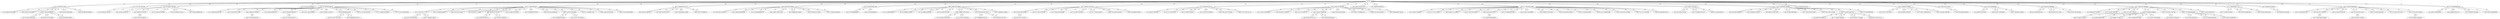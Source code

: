 graph {
n0 [label="n0 (0.0)"];
n1 [label="n1 (3.635625720024109)"];
n2 [label="n2 (3.0484936237335205)"];
n3 [label="n3 (3.604967474937439)"];
n4 [label="n4 (3.7246798276901245)"];
n5 [label="n5 (2.1467994451522827)"];
n6 [label="n6 (3.6941163539886475)"];
n7 [label="n7 (4.121180891990662)"];
n8 [label="n8 (3.757227301597595)"];
n9 [label="n9 (3.1420888900756836)"];
n10 [label="n10 (3.8023393154144287)"];
n11 [label="n11 (4.548034429550171)"];
n12 [label="n12 (2.720451235771179)"];
n13 [label="n13 (3.339097738265991)"];
n14 [label="n14 (3.257771611213684)"];
n15 [label="n15 (3.7040117979049683)"];
n16 [label="n16 (3.6185717582702637)"];
n17 [label="n17 (3.5280239582061768)"];
n18 [label="n18 (3.555262565612793)"];
n19 [label="n19 (4.217660903930664)"];
n20 [label="n20 (4.913357377052307)"];
n21 [label="n21 (3.427149176597595)"];
n22 [label="n22 (2.5706868171691895)"];
n23 [label="n23 (3.909052848815918)"];
n24 [label="n24 (3.724485397338867)"];
n25 [label="n25 (3.9547451734542847)"];
n26 [label="n26 (4.013194441795349)"];
n27 [label="n27 (3.5726423263549805)"];
n28 [label="n28 (3.5352813005447388)"];
n29 [label="n29 (3.9433422088623047)"];
n30 [label="n30 (3.2680280208587646)"];
n31 [label="n31 (3.555786609649658)"];
n32 [label="n32 (4.753921985626221)"];
n33 [label="n33 (3.6003178358078003)"];
n34 [label="n34 (3.847001552581787)"];
n35 [label="n35 (4.554383397102356)"];
n36 [label="n36 (3.4605257511138916)"];
n37 [label="n37 (3.998069405555725)"];
n38 [label="n38 (1.9770992994308472)"];
n39 [label="n39 (3.2244597673416138)"];
n40 [label="n40 (2.887106418609619)"];
n41 [label="n41 (4.026527166366577)"];
n42 [label="n42 (3.936684012413025)"];
n43 [label="n43 (3.2140740156173706)"];
n44 [label="n44 (3.7161824703216553)"];
n45 [label="n45 (3.805999279022217)"];
n46 [label="n46 (4.04401957988739)"];
n47 [label="n47 (3.6928024291992188)"];
n48 [label="n48 (3.613264560699463)"];
n49 [label="n49 (4.21051287651062)"];
n50 [label="n50 (3.170099377632141)"];
n51 [label="n51 (3.7416586875915527)"];
n52 [label="n52 (1.175864338874817)"];
n53 [label="n53 (4.150847434997559)"];
n54 [label="n54 (3.88679301738739)"];
n55 [label="n55 (4.3624948263168335)"];
n56 [label="n56 (2.825352668762207)"];
n57 [label="n57 (3.4116686582565308)"];
n58 [label="n58 (3.8061511516571045)"];
n59 [label="n59 (3.6620824337005615)"];
n60 [label="n60 (3.499691367149353)"];
n61 [label="n61 (4.108532071113586)"];
n62 [label="n62 (2.7495685815811157)"];
n63 [label="n63 (3.7376999855041504)"];
n64 [label="n64 (1.928452491760254)"];
n65 [label="n65 (3.7212635278701782)"];
n66 [label="n66 (2.8416013717651367)"];
n67 [label="n67 (2.5334287881851196)"];
n68 [label="n68 (3.226173758506775)"];
n69 [label="n69 (1.898613691329956)"];
n70 [label="n70 (4.665030121803284)"];
n71 [label="n71 (3.985161066055298)"];
n72 [label="n72 (2.1586421728134155)"];
n73 [label="n73 (3.9081928730010986)"];
n74 [label="n74 (3.3291066884994507)"];
n75 [label="n75 (4.026651859283447)"];
n76 [label="n76 (3.9344393014907837)"];
n77 [label="n77 (2.059294104576111)"];
n78 [label="n78 (4.699467301368713)"];
n79 [label="n79 (1.9236317873001099)"];
n80 [label="n80 (3.3128371238708496)"];
n81 [label="n81 (5.219154596328735)"];
n82 [label="n82 (3.3751507997512817)"];
n83 [label="n83 (3.2536059617996216)"];
n84 [label="n84 (4.511482357978821)"];
n85 [label="n85 (4.0215466022491455)"];
n86 [label="n86 (3.612681269645691)"];
n87 [label="n87 (4.143584251403809)"];
n88 [label="n88 (3.4068771600723267)"];
n89 [label="n89 (4.0913838148117065)"];
n90 [label="n90 (4.363822937011719)"];
n91 [label="n91 (3.6852742433547974)"];
n92 [label="n92 (3.2811758518218994)"];
n93 [label="n93 (4.093746185302734)"];
n94 [label="n94 (4.242568016052246)"];
n95 [label="n95 (3.0966906547546387)"];
n96 [label="n96 (4.251769661903381)"];
n97 [label="n97 (3.800979495048523)"];
n98 [label="n98 (4.369114279747009)"];
n99 [label="n99 (3.160563111305237)"];
n100 [label="n100 (4.099220275878906)"];
n101 [label="n101 (3.393163561820984)"];
n102 [label="n102 (4.477291822433472)"];
n103 [label="n103 (5.06377637386322)"];
n104 [label="n104 (2.912158727645874)"];
n105 [label="n105 (1.7776304483413696)"];
n106 [label="n106 (3.2534449100494385)"];
n107 [label="n107 (4.030919313430786)"];
n108 [label="n108 (2.9078962802886963)"];
n109 [label="n109 (2.9086873531341553)"];
n110 [label="n110 (4.4192726612091064)"];
n111 [label="n111 (4.230575919151306)"];
n112 [label="n112 (3.9022130966186523)"];
n113 [label="n113 (4.8444013595581055)"];
n114 [label="n114 (2.9221606254577637)"];
n115 [label="n115 (3.753090500831604)"];
n116 [label="n116 (2.49813175201416)"];
n117 [label="n117 (4.556334376335144)"];
n118 [label="n118 (4.322694659233093)"];
n119 [label="n119 (1.6449546813964844)"];
n120 [label="n120 (3.00808048248291)"];
n121 [label="n121 (3.498468041419983)"];
n122 [label="n122 (3.247887372970581)"];
n123 [label="n123 (4.110826015472412)"];
n124 [label="n124 (4.29840624332428)"];
n125 [label="n125 (4.582942605018616)"];
n126 [label="n126 (3.709036111831665)"];
n127 [label="n127 (4.177191853523254)"];
n128 [label="n128 (4.238852143287659)"];
n129 [label="n129 (3.150303363800049)"];
n130 [label="n130 (3.4840877056121826)"];
n131 [label="n131 (3.2341212034225464)"];
n132 [label="n132 (4.236327528953552)"];
n133 [label="n133 (4.00909423828125)"];
n134 [label="n134 (4.251206040382385)"];
n135 [label="n135 (3.735057234764099)"];
n136 [label="n136 (2.388406276702881)"];
n137 [label="n137 (3.026696562767029)"];
n138 [label="n138 (4.041937589645386)"];
n139 [label="n139 (3.0501976013183594)"];
n140 [label="n140 (3.9612481594085693)"];
n141 [label="n141 (3.0792603492736816)"];
n142 [label="n142 (2.610437035560608)"];
n143 [label="n143 (3.74765682220459)"];
n144 [label="n144 (4.156777501106262)"];
n145 [label="n145 (3.6538604497909546)"];
n146 [label="n146 (3.026307702064514)"];
n147 [label="n147 (5.0851428508758545)"];
n148 [label="n148 (3.732646942138672)"];
n149 [label="n149 (3.5373724699020386)"];
n150 [label="n150 (4.097951889038086)"];
n151 [label="n151 (3.5811952352523804)"];
n152 [label="n152 (4.191688179969788)"];
n153 [label="n153 (3.5437945127487183)"];
n154 [label="n154 (4.724145770072937)"];
n155 [label="n155 (4.208320379257202)"];
n156 [label="n156 (2.983542561531067)"];
n157 [label="n157 (4.044914960861206)"];
n158 [label="n158 (2.562103509902954)"];
n159 [label="n159 (2.9354915618896484)"];
n160 [label="n160 (4.151311755180359)"];
n161 [label="n161 (3.964906930923462)"];
n162 [label="n162 (3.7498422861099243)"];
n163 [label="n163 (3.5691105127334595)"];
n164 [label="n164 (3.7662436962127686)"];
n165 [label="n165 (3.1255756616592407)"];
n166 [label="n166 (3.3675496578216553)"];
n167 [label="n167 (4.899084687232971)"];
n168 [label="n168 (3.530106782913208)"];
n169 [label="n169 (4.206711053848267)"];
n170 [label="n170 (3.71058988571167)"];
n171 [label="n171 (3.840883255004883)"];
n172 [label="n172 (2.652838706970215)"];
n173 [label="n173 (3.8017176389694214)"];
n174 [label="n174 (1.5846120119094849)"];
n175 [label="n175 (2.646600604057312)"];
n176 [label="n176 (4.359562158584595)"];
n177 [label="n177 (4.2415783405303955)"];
n178 [label="n178 (3.693941116333008)"];
n179 [label="n179 (4.483179807662964)"];
n180 [label="n180 (4.707378387451172)"];
n181 [label="n181 (4.873961806297302)"];
n182 [label="n182 (3.095566153526306)"];
n183 [label="n183 (2.1963967084884644)"];
n184 [label="n184 (3.504386067390442)"];
n185 [label="n185 (3.9166518449783325)"];
n186 [label="n186 (4.057244181632996)"];
n187 [label="n187 (2.4729284048080444)"];
n188 [label="n188 (2.689378261566162)"];
n189 [label="n189 (2.7407946586608887)"];
n190 [label="n190 (3.818175792694092)"];
n191 [label="n191 (3.701218008995056)"];
n192 [label="n192 (3.9686264991760254)"];
n193 [label="n193 (2.3915326595306396)"];
n194 [label="n194 (4.983052730560303)"];
n195 [label="n195 (3.796580672264099)"];
n196 [label="n196 (4.652696371078491)"];
n197 [label="n197 (3.102924108505249)"];
n198 [label="n198 (4.054137945175171)"];
n199 [label="n199 (4.1860151290893555)"];
n0 -- n5 [weight=1.0 label=1.0];
n0 -- n158 [weight=1.0 label=1.0];
n0 -- n21 [weight=1.0 label=1.0];
n0 -- n136 [weight=1.0 label=1.0];
n0 -- n38 [weight=1.0 label=1.0];
n0 -- n119 [weight=1.0 label=1.0];
n0 -- n116 [weight=1.0 label=1.0];
n0 -- n133 [weight=1.0 label=1.0];
n0 -- n69 [weight=1.0 label=1.0];
n0 -- n174 [weight=1.0 label=1.0];
n0 -- n72 [weight=1.0 label=1.0];
n0 -- n67 [weight=1.0 label=1.0];
n0 -- n183 [weight=1.0 label=1.0];
n0 -- n64 [weight=1.0 label=1.0];
n0 -- n22 [weight=1.0 label=1.0];
n0 -- n182 [weight=1.0 label=1.0];
n0 -- n175 [weight=1.0 label=1.0];
n0 -- n62 [weight=1.0 label=1.0];
n0 -- n0 [weight=1.0 label=1.0];
n0 -- n91 [weight=1.0 label=1.0];
n0 -- n156 [weight=1.0 label=1.0];
n0 -- n187 [weight=1.0 label=1.0];
n0 -- n77 [weight=1.0 label=1.0];
n0 -- n159 [weight=1.0 label=1.0];
n0 -- n105 [weight=1.0 label=1.0];
n0 -- n79 [weight=1.0 label=1.0];
n0 -- n52 [weight=1.0 label=1.0];
n0 -- n97 [weight=1.0 label=1.0];
n0 -- n27 [weight=1.0 label=1.0];
n0 -- n0 [weight=1.0 label=1.0];
n1 -- n77 [weight=1.0 label=1.0];
n2 -- n174 [weight=1.0 label=1.0];
n3 -- n158 [weight=1.0 label=1.0];
n4 -- n174 [weight=1.0 label=1.0];
n5 -- n138 [weight=1.0 label=1.0];
n5 -- n0 [weight=1.0 label=1.0];
n5 -- n129 [weight=1.0 label=1.0];
n5 -- n145 [weight=1.0 label=1.0];
n5 -- n100 [weight=1.0 label=1.0];
n5 -- n73 [weight=1.0 label=1.0];
n6 -- n172 [weight=1.0 label=1.0];
n7 -- n69 [weight=1.0 label=1.0];
n8 -- n77 [weight=1.0 label=1.0];
n9 -- n69 [weight=1.0 label=1.0];
n10 -- n64 [weight=1.0 label=1.0];
n11 -- n66 [weight=1.0 label=1.0];
n12 -- n134 [weight=1.0 label=1.0];
n12 -- n52 [weight=1.0 label=1.0];
n12 -- n148 [weight=1.0 label=1.0];
n13 -- n105 [weight=1.0 label=1.0];
n14 -- n105 [weight=1.0 label=1.0];
n15 -- n79 [weight=1.0 label=1.0];
n16 -- n136 [weight=1.0 label=1.0];
n17 -- n38 [weight=1.0 label=1.0];
n18 -- n183 [weight=1.0 label=1.0];
n19 -- n52 [weight=1.0 label=1.0];
n20 -- n28 [weight=1.0 label=1.0];
n21 -- n35 [weight=1.0 label=1.0];
n21 -- n0 [weight=1.0 label=1.0];
n22 -- n157 [weight=1.0 label=1.0];
n22 -- n0 [weight=1.0 label=1.0];
n22 -- n123 [weight=1.0 label=1.0];
n22 -- n34 [weight=1.0 label=1.0];
n22 -- n107 [weight=1.0 label=1.0];
n22 -- n54 [weight=1.0 label=1.0];
n23 -- n108 [weight=1.0 label=1.0];
n24 -- n175 [weight=1.0 label=1.0];
n25 -- n147 [weight=1.0 label=1.0];
n25 -- n183 [weight=1.0 label=1.0];
n26 -- n116 [weight=1.0 label=1.0];
n27 -- n0 [weight=1.0 label=1.0];
n28 -- n72 [weight=1.0 label=1.0];
n28 -- n20 [weight=1.0 label=1.0];
n29 -- n175 [weight=1.0 label=1.0];
n30 -- n64 [weight=1.0 label=1.0];
n31 -- n67 [weight=1.0 label=1.0];
n32 -- n189 [weight=1.0 label=1.0];
n33 -- n187 [weight=1.0 label=1.0];
n34 -- n22 [weight=1.0 label=1.0];
n35 -- n21 [weight=1.0 label=1.0];
n36 -- n105 [weight=1.0 label=1.0];
n37 -- n114 [weight=1.0 label=1.0];
n38 -- n17 [weight=1.0 label=1.0];
n38 -- n177 [weight=1.0 label=1.0];
n38 -- n0 [weight=1.0 label=1.0];
n38 -- n75 [weight=1.0 label=1.0];
n38 -- n83 [weight=1.0 label=1.0];
n38 -- n99 [weight=1.0 label=1.0];
n38 -- n165 [weight=1.0 label=1.0];
n38 -- n60 [weight=1.0 label=1.0];
n38 -- n43 [weight=1.0 label=1.0];
n38 -- n92 [weight=1.0 label=1.0];
n38 -- n171 [weight=1.0 label=1.0];
n38 -- n120 [weight=1.0 label=1.0];
n39 -- n183 [weight=1.0 label=1.0];
n40 -- n119 [weight=1.0 label=1.0];
n41 -- n66 [weight=1.0 label=1.0];
n42 -- n119 [weight=1.0 label=1.0];
n43 -- n38 [weight=1.0 label=1.0];
n44 -- n105 [weight=1.0 label=1.0];
n45 -- n187 [weight=1.0 label=1.0];
n46 -- n62 [weight=1.0 label=1.0];
n47 -- n187 [weight=1.0 label=1.0];
n48 -- n67 [weight=1.0 label=1.0];
n49 -- n52 [weight=1.0 label=1.0];
n50 -- n77 [weight=1.0 label=1.0];
n51 -- n116 [weight=1.0 label=1.0];
n52 -- n0 [weight=1.0 label=1.0];
n52 -- n12 [weight=1.0 label=1.0];
n52 -- n61 [weight=1.0 label=1.0];
n52 -- n140 [weight=1.0 label=1.0];
n52 -- n142 [weight=1.0 label=1.0];
n52 -- n66 [weight=1.0 label=1.0];
n52 -- n19 [weight=1.0 label=1.0];
n52 -- n188 [weight=1.0 label=1.0];
n52 -- n49 [weight=1.0 label=1.0];
n52 -- n137 [weight=1.0 label=1.0];
n52 -- n170 [weight=1.0 label=1.0];
n52 -- n128 [weight=1.0 label=1.0];
n52 -- n193 [weight=1.0 label=1.0];
n53 -- n129 [weight=1.0 label=1.0];
n54 -- n103 [weight=1.0 label=1.0];
n54 -- n22 [weight=1.0 label=1.0];
n55 -- n156 [weight=1.0 label=1.0];
n56 -- n71 [weight=1.0 label=1.0];
n56 -- n105 [weight=1.0 label=1.0];
n57 -- n69 [weight=1.0 label=1.0];
n58 -- n119 [weight=1.0 label=1.0];
n59 -- n79 [weight=1.0 label=1.0];
n60 -- n81 [weight=1.0 label=1.0];
n60 -- n38 [weight=1.0 label=1.0];
n61 -- n52 [weight=1.0 label=1.0];
n62 -- n169 [weight=1.0 label=1.0];
n62 -- n46 [weight=1.0 label=1.0];
n62 -- n164 [weight=1.0 label=1.0];
n62 -- n0 [weight=1.0 label=1.0];
n62 -- n93 [weight=1.0 label=1.0];
n63 -- n105 [weight=1.0 label=1.0];
n64 -- n30 [weight=1.0 label=1.0];
n64 -- n0 [weight=1.0 label=1.0];
n64 -- n95 [weight=1.0 label=1.0];
n64 -- n162 [weight=1.0 label=1.0];
n64 -- n126 [weight=1.0 label=1.0];
n64 -- n10 [weight=1.0 label=1.0];
n64 -- n74 [weight=1.0 label=1.0];
n64 -- n88 [weight=1.0 label=1.0];
n65 -- n72 [weight=1.0 label=1.0];
n66 -- n52 [weight=1.0 label=1.0];
n66 -- n41 [weight=1.0 label=1.0];
n66 -- n11 [weight=1.0 label=1.0];
n67 -- n31 [weight=1.0 label=1.0];
n67 -- n48 [weight=1.0 label=1.0];
n67 -- n0 [weight=1.0 label=1.0];
n68 -- n79 [weight=1.0 label=1.0];
n69 -- n109 [weight=1.0 label=1.0];
n69 -- n114 [weight=1.0 label=1.0];
n69 -- n9 [weight=1.0 label=1.0];
n69 -- n57 [weight=1.0 label=1.0];
n69 -- n94 [weight=1.0 label=1.0];
n69 -- n121 [weight=1.0 label=1.0];
n69 -- n0 [weight=1.0 label=1.0];
n69 -- n7 [weight=1.0 label=1.0];
n70 -- n182 [weight=1.0 label=1.0];
n71 -- n56 [weight=1.0 label=1.0];
n72 -- n28 [weight=1.0 label=1.0];
n72 -- n127 [weight=1.0 label=1.0];
n72 -- n166 [weight=1.0 label=1.0];
n72 -- n184 [weight=1.0 label=1.0];
n72 -- n101 [weight=1.0 label=1.0];
n72 -- n122 [weight=1.0 label=1.0];
n72 -- n65 [weight=1.0 label=1.0];
n72 -- n0 [weight=1.0 label=1.0];
n73 -- n5 [weight=1.0 label=1.0];
n74 -- n64 [weight=1.0 label=1.0];
n75 -- n38 [weight=1.0 label=1.0];
n76 -- n136 [weight=1.0 label=1.0];
n77 -- n180 [weight=1.0 label=1.0];
n77 -- n8 [weight=1.0 label=1.0];
n77 -- n50 [weight=1.0 label=1.0];
n77 -- n163 [weight=1.0 label=1.0];
n77 -- n1 [weight=1.0 label=1.0];
n77 -- n0 [weight=1.0 label=1.0];
n77 -- n135 [weight=1.0 label=1.0];
n78 -- n108 [weight=1.0 label=1.0];
n79 -- n146 [weight=1.0 label=1.0];
n79 -- n173 [weight=1.0 label=1.0];
n79 -- n186 [weight=1.0 label=1.0];
n79 -- n168 [weight=1.0 label=1.0];
n79 -- n68 [weight=1.0 label=1.0];
n79 -- n192 [weight=1.0 label=1.0];
n79 -- n59 [weight=1.0 label=1.0];
n79 -- n0 [weight=1.0 label=1.0];
n79 -- n15 [weight=1.0 label=1.0];
n80 -- n105 [weight=1.0 label=1.0];
n81 -- n60 [weight=1.0 label=1.0];
n82 -- n196 [weight=1.0 label=1.0];
n82 -- n183 [weight=1.0 label=1.0];
n83 -- n102 [weight=1.0 label=1.0];
n83 -- n38 [weight=1.0 label=1.0];
n84 -- n104 [weight=1.0 label=1.0];
n85 -- n159 [weight=1.0 label=1.0];
n86 -- n119 [weight=1.0 label=1.0];
n87 -- n172 [weight=1.0 label=1.0];
n88 -- n64 [weight=1.0 label=1.0];
n89 -- n159 [weight=1.0 label=1.0];
n90 -- n146 [weight=1.0 label=1.0];
n91 -- n0 [weight=1.0 label=1.0];
n92 -- n38 [weight=1.0 label=1.0];
n93 -- n62 [weight=1.0 label=1.0];
n94 -- n69 [weight=1.0 label=1.0];
n95 -- n64 [weight=1.0 label=1.0];
n96 -- n116 [weight=1.0 label=1.0];
n97 -- n0 [weight=1.0 label=1.0];
n98 -- n129 [weight=1.0 label=1.0];
n99 -- n38 [weight=1.0 label=1.0];
n100 -- n5 [weight=1.0 label=1.0];
n101 -- n72 [weight=1.0 label=1.0];
n102 -- n83 [weight=1.0 label=1.0];
n103 -- n54 [weight=1.0 label=1.0];
n104 -- n174 [weight=1.0 label=1.0];
n104 -- n84 [weight=1.0 label=1.0];
n105 -- n160 [weight=1.0 label=1.0];
n105 -- n141 [weight=1.0 label=1.0];
n105 -- n56 [weight=1.0 label=1.0];
n105 -- n80 [weight=1.0 label=1.0];
n105 -- n149 [weight=1.0 label=1.0];
n105 -- n13 [weight=1.0 label=1.0];
n105 -- n14 [weight=1.0 label=1.0];
n105 -- n143 [weight=1.0 label=1.0];
n105 -- n44 [weight=1.0 label=1.0];
n105 -- n63 [weight=1.0 label=1.0];
n105 -- n181 [weight=1.0 label=1.0];
n105 -- n36 [weight=1.0 label=1.0];
n105 -- n130 [weight=1.0 label=1.0];
n105 -- n0 [weight=1.0 label=1.0];
n105 -- n151 [weight=1.0 label=1.0];
n106 -- n183 [weight=1.0 label=1.0];
n107 -- n22 [weight=1.0 label=1.0];
n108 -- n23 [weight=1.0 label=1.0];
n108 -- n78 [weight=1.0 label=1.0];
n108 -- n161 [weight=1.0 label=1.0];
n108 -- n174 [weight=1.0 label=1.0];
n108 -- n179 [weight=1.0 label=1.0];
n109 -- n132 [weight=1.0 label=1.0];
n109 -- n113 [weight=1.0 label=1.0];
n109 -- n69 [weight=1.0 label=1.0];
n110 -- n159 [weight=1.0 label=1.0];
n111 -- n119 [weight=1.0 label=1.0];
n112 -- n136 [weight=1.0 label=1.0];
n113 -- n109 [weight=1.0 label=1.0];
n114 -- n37 [weight=1.0 label=1.0];
n114 -- n155 [weight=1.0 label=1.0];
n114 -- n69 [weight=1.0 label=1.0];
n115 -- n189 [weight=1.0 label=1.0];
n116 -- n26 [weight=1.0 label=1.0];
n116 -- n96 [weight=1.0 label=1.0];
n116 -- n51 [weight=1.0 label=1.0];
n116 -- n0 [weight=1.0 label=1.0];
n117 -- n183 [weight=1.0 label=1.0];
n118 -- n129 [weight=1.0 label=1.0];
n119 -- n58 [weight=1.0 label=1.0];
n119 -- n139 [weight=1.0 label=1.0];
n119 -- n172 [weight=1.0 label=1.0];
n119 -- n111 [weight=1.0 label=1.0];
n119 -- n86 [weight=1.0 label=1.0];
n119 -- n42 [weight=1.0 label=1.0];
n119 -- n40 [weight=1.0 label=1.0];
n119 -- n191 [weight=1.0 label=1.0];
n119 -- n0 [weight=1.0 label=1.0];
n120 -- n154 [weight=1.0 label=1.0];
n120 -- n167 [weight=1.0 label=1.0];
n120 -- n38 [weight=1.0 label=1.0];
n121 -- n69 [weight=1.0 label=1.0];
n122 -- n72 [weight=1.0 label=1.0];
n123 -- n22 [weight=1.0 label=1.0];
n124 -- n142 [weight=1.0 label=1.0];
n125 -- n146 [weight=1.0 label=1.0];
n126 -- n64 [weight=1.0 label=1.0];
n127 -- n72 [weight=1.0 label=1.0];
n128 -- n52 [weight=1.0 label=1.0];
n129 -- n5 [weight=1.0 label=1.0];
n129 -- n118 [weight=1.0 label=1.0];
n129 -- n98 [weight=1.0 label=1.0];
n129 -- n53 [weight=1.0 label=1.0];
n130 -- n105 [weight=1.0 label=1.0];
n131 -- n183 [weight=1.0 label=1.0];
n131 -- n176 [weight=1.0 label=1.0];
n132 -- n109 [weight=1.0 label=1.0];
n133 -- n0 [weight=1.0 label=1.0];
n134 -- n12 [weight=1.0 label=1.0];
n135 -- n77 [weight=1.0 label=1.0];
n136 -- n152 [weight=1.0 label=1.0];
n136 -- n16 [weight=1.0 label=1.0];
n136 -- n0 [weight=1.0 label=1.0];
n136 -- n112 [weight=1.0 label=1.0];
n136 -- n76 [weight=1.0 label=1.0];
n137 -- n52 [weight=1.0 label=1.0];
n138 -- n5 [weight=1.0 label=1.0];
n139 -- n119 [weight=1.0 label=1.0];
n140 -- n52 [weight=1.0 label=1.0];
n141 -- n105 [weight=1.0 label=1.0];
n142 -- n52 [weight=1.0 label=1.0];
n142 -- n124 [weight=1.0 label=1.0];
n142 -- n144 [weight=1.0 label=1.0];
n143 -- n105 [weight=1.0 label=1.0];
n144 -- n142 [weight=1.0 label=1.0];
n145 -- n5 [weight=1.0 label=1.0];
n146 -- n125 [weight=1.0 label=1.0];
n146 -- n90 [weight=1.0 label=1.0];
n146 -- n79 [weight=1.0 label=1.0];
n147 -- n25 [weight=1.0 label=1.0];
n148 -- n12 [weight=1.0 label=1.0];
n149 -- n105 [weight=1.0 label=1.0];
n150 -- n187 [weight=1.0 label=1.0];
n151 -- n105 [weight=1.0 label=1.0];
n152 -- n136 [weight=1.0 label=1.0];
n153 -- n194 [weight=1.0 label=1.0];
n153 -- n174 [weight=1.0 label=1.0];
n154 -- n120 [weight=1.0 label=1.0];
n155 -- n114 [weight=1.0 label=1.0];
n156 -- n55 [weight=1.0 label=1.0];
n156 -- n0 [weight=1.0 label=1.0];
n157 -- n22 [weight=1.0 label=1.0];
n158 -- n195 [weight=1.0 label=1.0];
n158 -- n0 [weight=1.0 label=1.0];
n158 -- n190 [weight=1.0 label=1.0];
n158 -- n3 [weight=1.0 label=1.0];
n159 -- n85 [weight=1.0 label=1.0];
n159 -- n89 [weight=1.0 label=1.0];
n159 -- n0 [weight=1.0 label=1.0];
n159 -- n110 [weight=1.0 label=1.0];
n160 -- n105 [weight=1.0 label=1.0];
n161 -- n108 [weight=1.0 label=1.0];
n162 -- n64 [weight=1.0 label=1.0];
n163 -- n77 [weight=1.0 label=1.0];
n164 -- n62 [weight=1.0 label=1.0];
n165 -- n38 [weight=1.0 label=1.0];
n166 -- n72 [weight=1.0 label=1.0];
n167 -- n120 [weight=1.0 label=1.0];
n168 -- n79 [weight=1.0 label=1.0];
n169 -- n62 [weight=1.0 label=1.0];
n170 -- n52 [weight=1.0 label=1.0];
n171 -- n38 [weight=1.0 label=1.0];
n172 -- n6 [weight=1.0 label=1.0];
n172 -- n178 [weight=1.0 label=1.0];
n172 -- n119 [weight=1.0 label=1.0];
n172 -- n198 [weight=1.0 label=1.0];
n172 -- n87 [weight=1.0 label=1.0];
n173 -- n79 [weight=1.0 label=1.0];
n174 -- n197 [weight=1.0 label=1.0];
n174 -- n4 [weight=1.0 label=1.0];
n174 -- n108 [weight=1.0 label=1.0];
n174 -- n2 [weight=1.0 label=1.0];
n174 -- n0 [weight=1.0 label=1.0];
n174 -- n153 [weight=1.0 label=1.0];
n174 -- n104 [weight=1.0 label=1.0];
n174 -- n189 [weight=1.0 label=1.0];
n175 -- n185 [weight=1.0 label=1.0];
n175 -- n29 [weight=1.0 label=1.0];
n175 -- n24 [weight=1.0 label=1.0];
n175 -- n0 [weight=1.0 label=1.0];
n176 -- n131 [weight=1.0 label=1.0];
n177 -- n38 [weight=1.0 label=1.0];
n178 -- n172 [weight=1.0 label=1.0];
n179 -- n108 [weight=1.0 label=1.0];
n180 -- n77 [weight=1.0 label=1.0];
n181 -- n105 [weight=1.0 label=1.0];
n182 -- n70 [weight=1.0 label=1.0];
n182 -- n0 [weight=1.0 label=1.0];
n183 -- n117 [weight=1.0 label=1.0];
n183 -- n131 [weight=1.0 label=1.0];
n183 -- n0 [weight=1.0 label=1.0];
n183 -- n25 [weight=1.0 label=1.0];
n183 -- n18 [weight=1.0 label=1.0];
n183 -- n106 [weight=1.0 label=1.0];
n183 -- n82 [weight=1.0 label=1.0];
n183 -- n39 [weight=1.0 label=1.0];
n184 -- n72 [weight=1.0 label=1.0];
n185 -- n175 [weight=1.0 label=1.0];
n186 -- n79 [weight=1.0 label=1.0];
n187 -- n45 [weight=1.0 label=1.0];
n187 -- n47 [weight=1.0 label=1.0];
n187 -- n33 [weight=1.0 label=1.0];
n187 -- n150 [weight=1.0 label=1.0];
n187 -- n0 [weight=1.0 label=1.0];
n188 -- n52 [weight=1.0 label=1.0];
n189 -- n115 [weight=1.0 label=1.0];
n189 -- n199 [weight=1.0 label=1.0];
n189 -- n174 [weight=1.0 label=1.0];
n189 -- n32 [weight=1.0 label=1.0];
n190 -- n158 [weight=1.0 label=1.0];
n191 -- n119 [weight=1.0 label=1.0];
n192 -- n79 [weight=1.0 label=1.0];
n193 -- n52 [weight=1.0 label=1.0];
n194 -- n153 [weight=1.0 label=1.0];
n195 -- n158 [weight=1.0 label=1.0];
n196 -- n82 [weight=1.0 label=1.0];
n197 -- n174 [weight=1.0 label=1.0];
n198 -- n172 [weight=1.0 label=1.0];
n199 -- n189 [weight=1.0 label=1.0];
}

